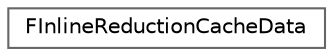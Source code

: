 digraph "Graphical Class Hierarchy"
{
 // INTERACTIVE_SVG=YES
 // LATEX_PDF_SIZE
  bgcolor="transparent";
  edge [fontname=Helvetica,fontsize=10,labelfontname=Helvetica,labelfontsize=10];
  node [fontname=Helvetica,fontsize=10,shape=box,height=0.2,width=0.4];
  rankdir="LR";
  Node0 [id="Node000000",label="FInlineReductionCacheData",height=0.2,width=0.4,color="grey40", fillcolor="white", style="filled",URL="$df/d05/structFInlineReductionCacheData.html",tooltip=" "];
}
